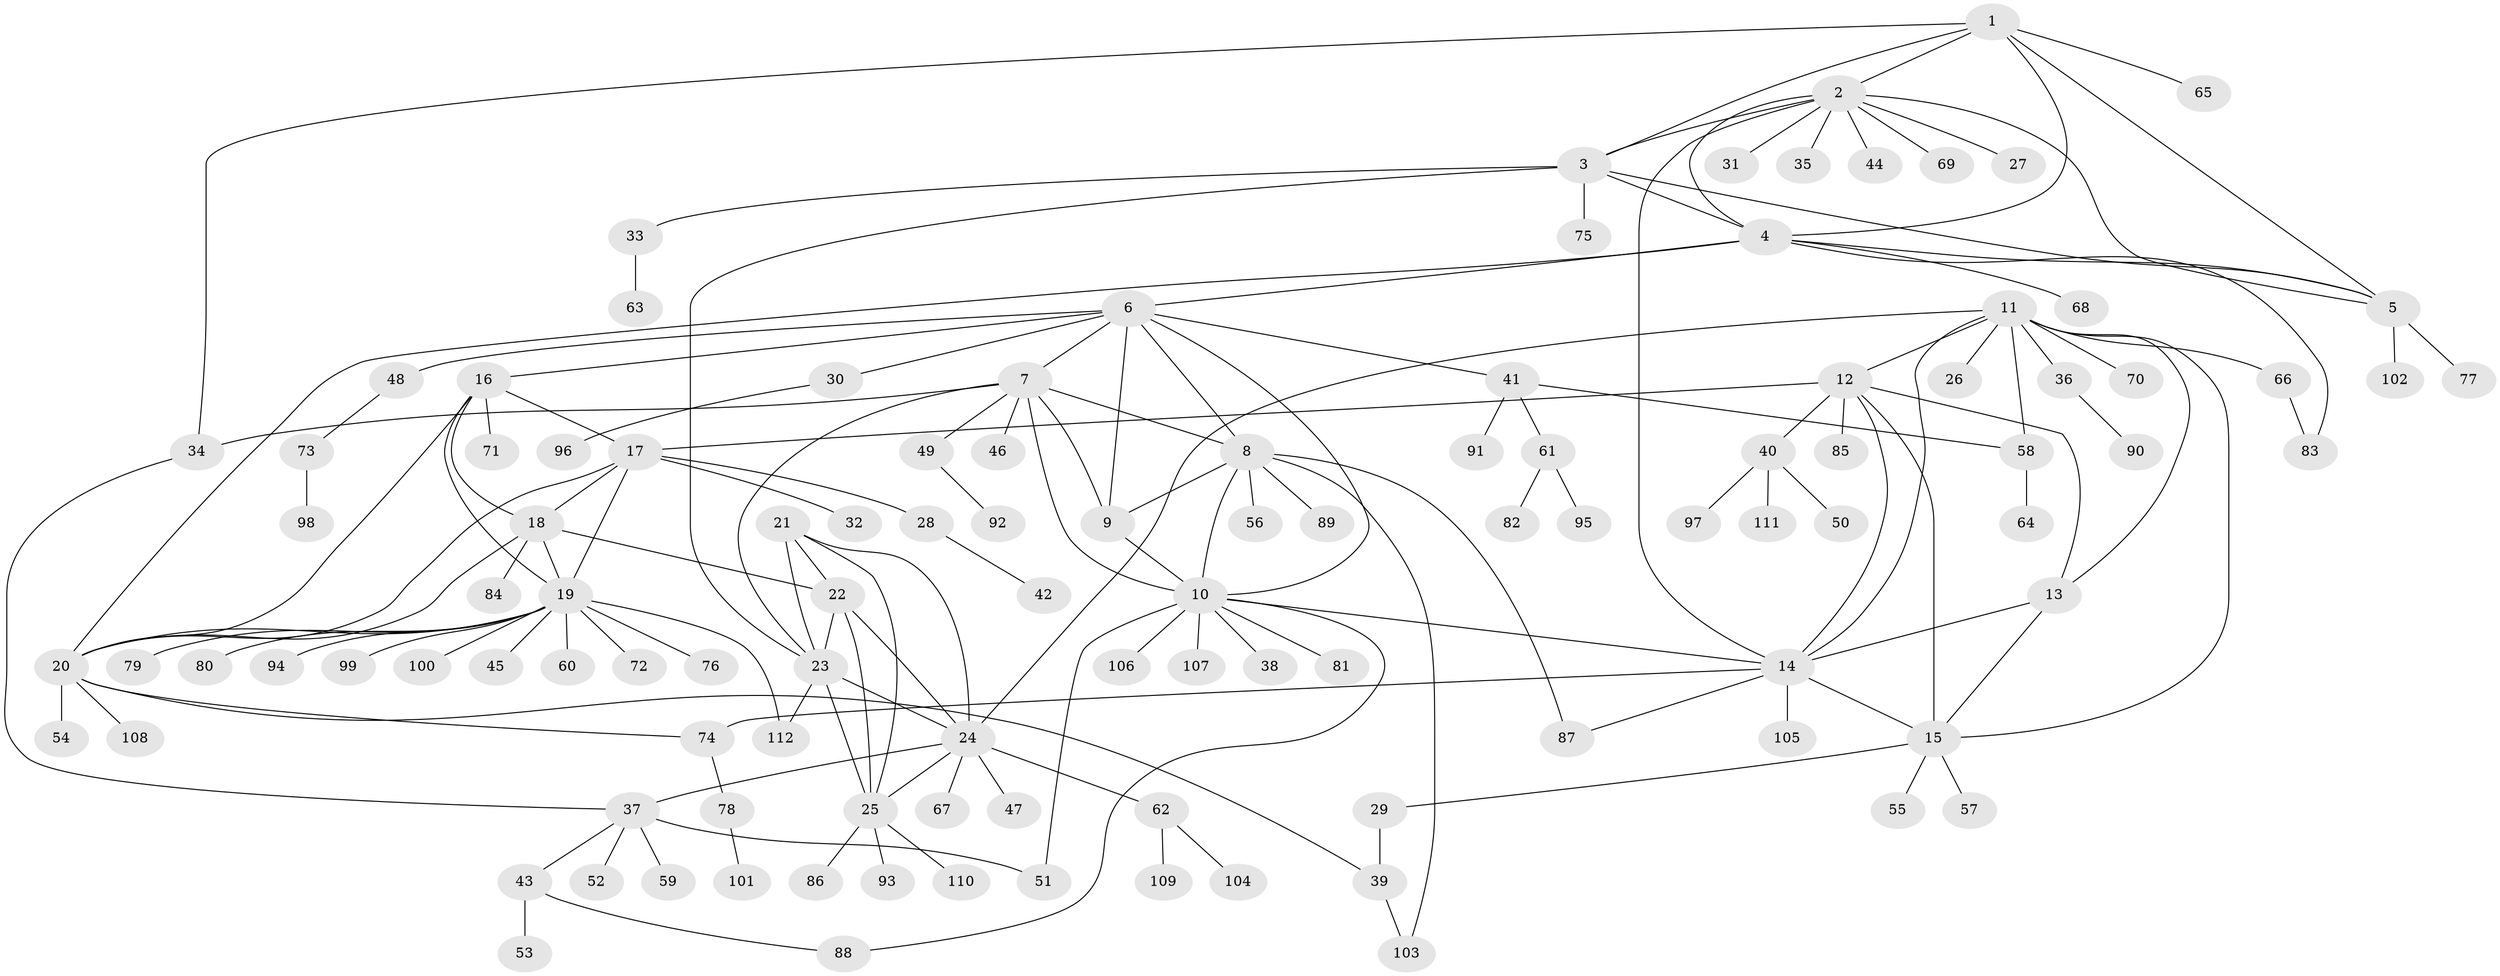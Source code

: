 // Generated by graph-tools (version 1.1) at 2025/37/03/09/25 02:37:27]
// undirected, 112 vertices, 158 edges
graph export_dot {
graph [start="1"]
  node [color=gray90,style=filled];
  1;
  2;
  3;
  4;
  5;
  6;
  7;
  8;
  9;
  10;
  11;
  12;
  13;
  14;
  15;
  16;
  17;
  18;
  19;
  20;
  21;
  22;
  23;
  24;
  25;
  26;
  27;
  28;
  29;
  30;
  31;
  32;
  33;
  34;
  35;
  36;
  37;
  38;
  39;
  40;
  41;
  42;
  43;
  44;
  45;
  46;
  47;
  48;
  49;
  50;
  51;
  52;
  53;
  54;
  55;
  56;
  57;
  58;
  59;
  60;
  61;
  62;
  63;
  64;
  65;
  66;
  67;
  68;
  69;
  70;
  71;
  72;
  73;
  74;
  75;
  76;
  77;
  78;
  79;
  80;
  81;
  82;
  83;
  84;
  85;
  86;
  87;
  88;
  89;
  90;
  91;
  92;
  93;
  94;
  95;
  96;
  97;
  98;
  99;
  100;
  101;
  102;
  103;
  104;
  105;
  106;
  107;
  108;
  109;
  110;
  111;
  112;
  1 -- 2;
  1 -- 3;
  1 -- 4;
  1 -- 5;
  1 -- 34;
  1 -- 65;
  2 -- 3;
  2 -- 4;
  2 -- 5;
  2 -- 14;
  2 -- 27;
  2 -- 31;
  2 -- 35;
  2 -- 44;
  2 -- 69;
  3 -- 4;
  3 -- 5;
  3 -- 23;
  3 -- 33;
  3 -- 75;
  4 -- 5;
  4 -- 6;
  4 -- 20;
  4 -- 68;
  4 -- 83;
  5 -- 77;
  5 -- 102;
  6 -- 7;
  6 -- 8;
  6 -- 9;
  6 -- 10;
  6 -- 16;
  6 -- 30;
  6 -- 41;
  6 -- 48;
  7 -- 8;
  7 -- 9;
  7 -- 10;
  7 -- 23;
  7 -- 34;
  7 -- 46;
  7 -- 49;
  8 -- 9;
  8 -- 10;
  8 -- 56;
  8 -- 87;
  8 -- 89;
  8 -- 103;
  9 -- 10;
  10 -- 14;
  10 -- 38;
  10 -- 51;
  10 -- 81;
  10 -- 88;
  10 -- 106;
  10 -- 107;
  11 -- 12;
  11 -- 13;
  11 -- 14;
  11 -- 15;
  11 -- 24;
  11 -- 26;
  11 -- 36;
  11 -- 58;
  11 -- 66;
  11 -- 70;
  12 -- 13;
  12 -- 14;
  12 -- 15;
  12 -- 17;
  12 -- 40;
  12 -- 85;
  13 -- 14;
  13 -- 15;
  14 -- 15;
  14 -- 74;
  14 -- 87;
  14 -- 105;
  15 -- 29;
  15 -- 55;
  15 -- 57;
  16 -- 17;
  16 -- 18;
  16 -- 19;
  16 -- 20;
  16 -- 71;
  17 -- 18;
  17 -- 19;
  17 -- 20;
  17 -- 28;
  17 -- 32;
  18 -- 19;
  18 -- 20;
  18 -- 22;
  18 -- 84;
  19 -- 20;
  19 -- 45;
  19 -- 60;
  19 -- 72;
  19 -- 76;
  19 -- 79;
  19 -- 80;
  19 -- 94;
  19 -- 99;
  19 -- 100;
  19 -- 112;
  20 -- 39;
  20 -- 54;
  20 -- 74;
  20 -- 108;
  21 -- 22;
  21 -- 23;
  21 -- 24;
  21 -- 25;
  22 -- 23;
  22 -- 24;
  22 -- 25;
  23 -- 24;
  23 -- 25;
  23 -- 112;
  24 -- 25;
  24 -- 37;
  24 -- 47;
  24 -- 62;
  24 -- 67;
  25 -- 86;
  25 -- 93;
  25 -- 110;
  28 -- 42;
  29 -- 39;
  30 -- 96;
  33 -- 63;
  34 -- 37;
  36 -- 90;
  37 -- 43;
  37 -- 51;
  37 -- 52;
  37 -- 59;
  39 -- 103;
  40 -- 50;
  40 -- 97;
  40 -- 111;
  41 -- 58;
  41 -- 61;
  41 -- 91;
  43 -- 53;
  43 -- 88;
  48 -- 73;
  49 -- 92;
  58 -- 64;
  61 -- 82;
  61 -- 95;
  62 -- 104;
  62 -- 109;
  66 -- 83;
  73 -- 98;
  74 -- 78;
  78 -- 101;
}
